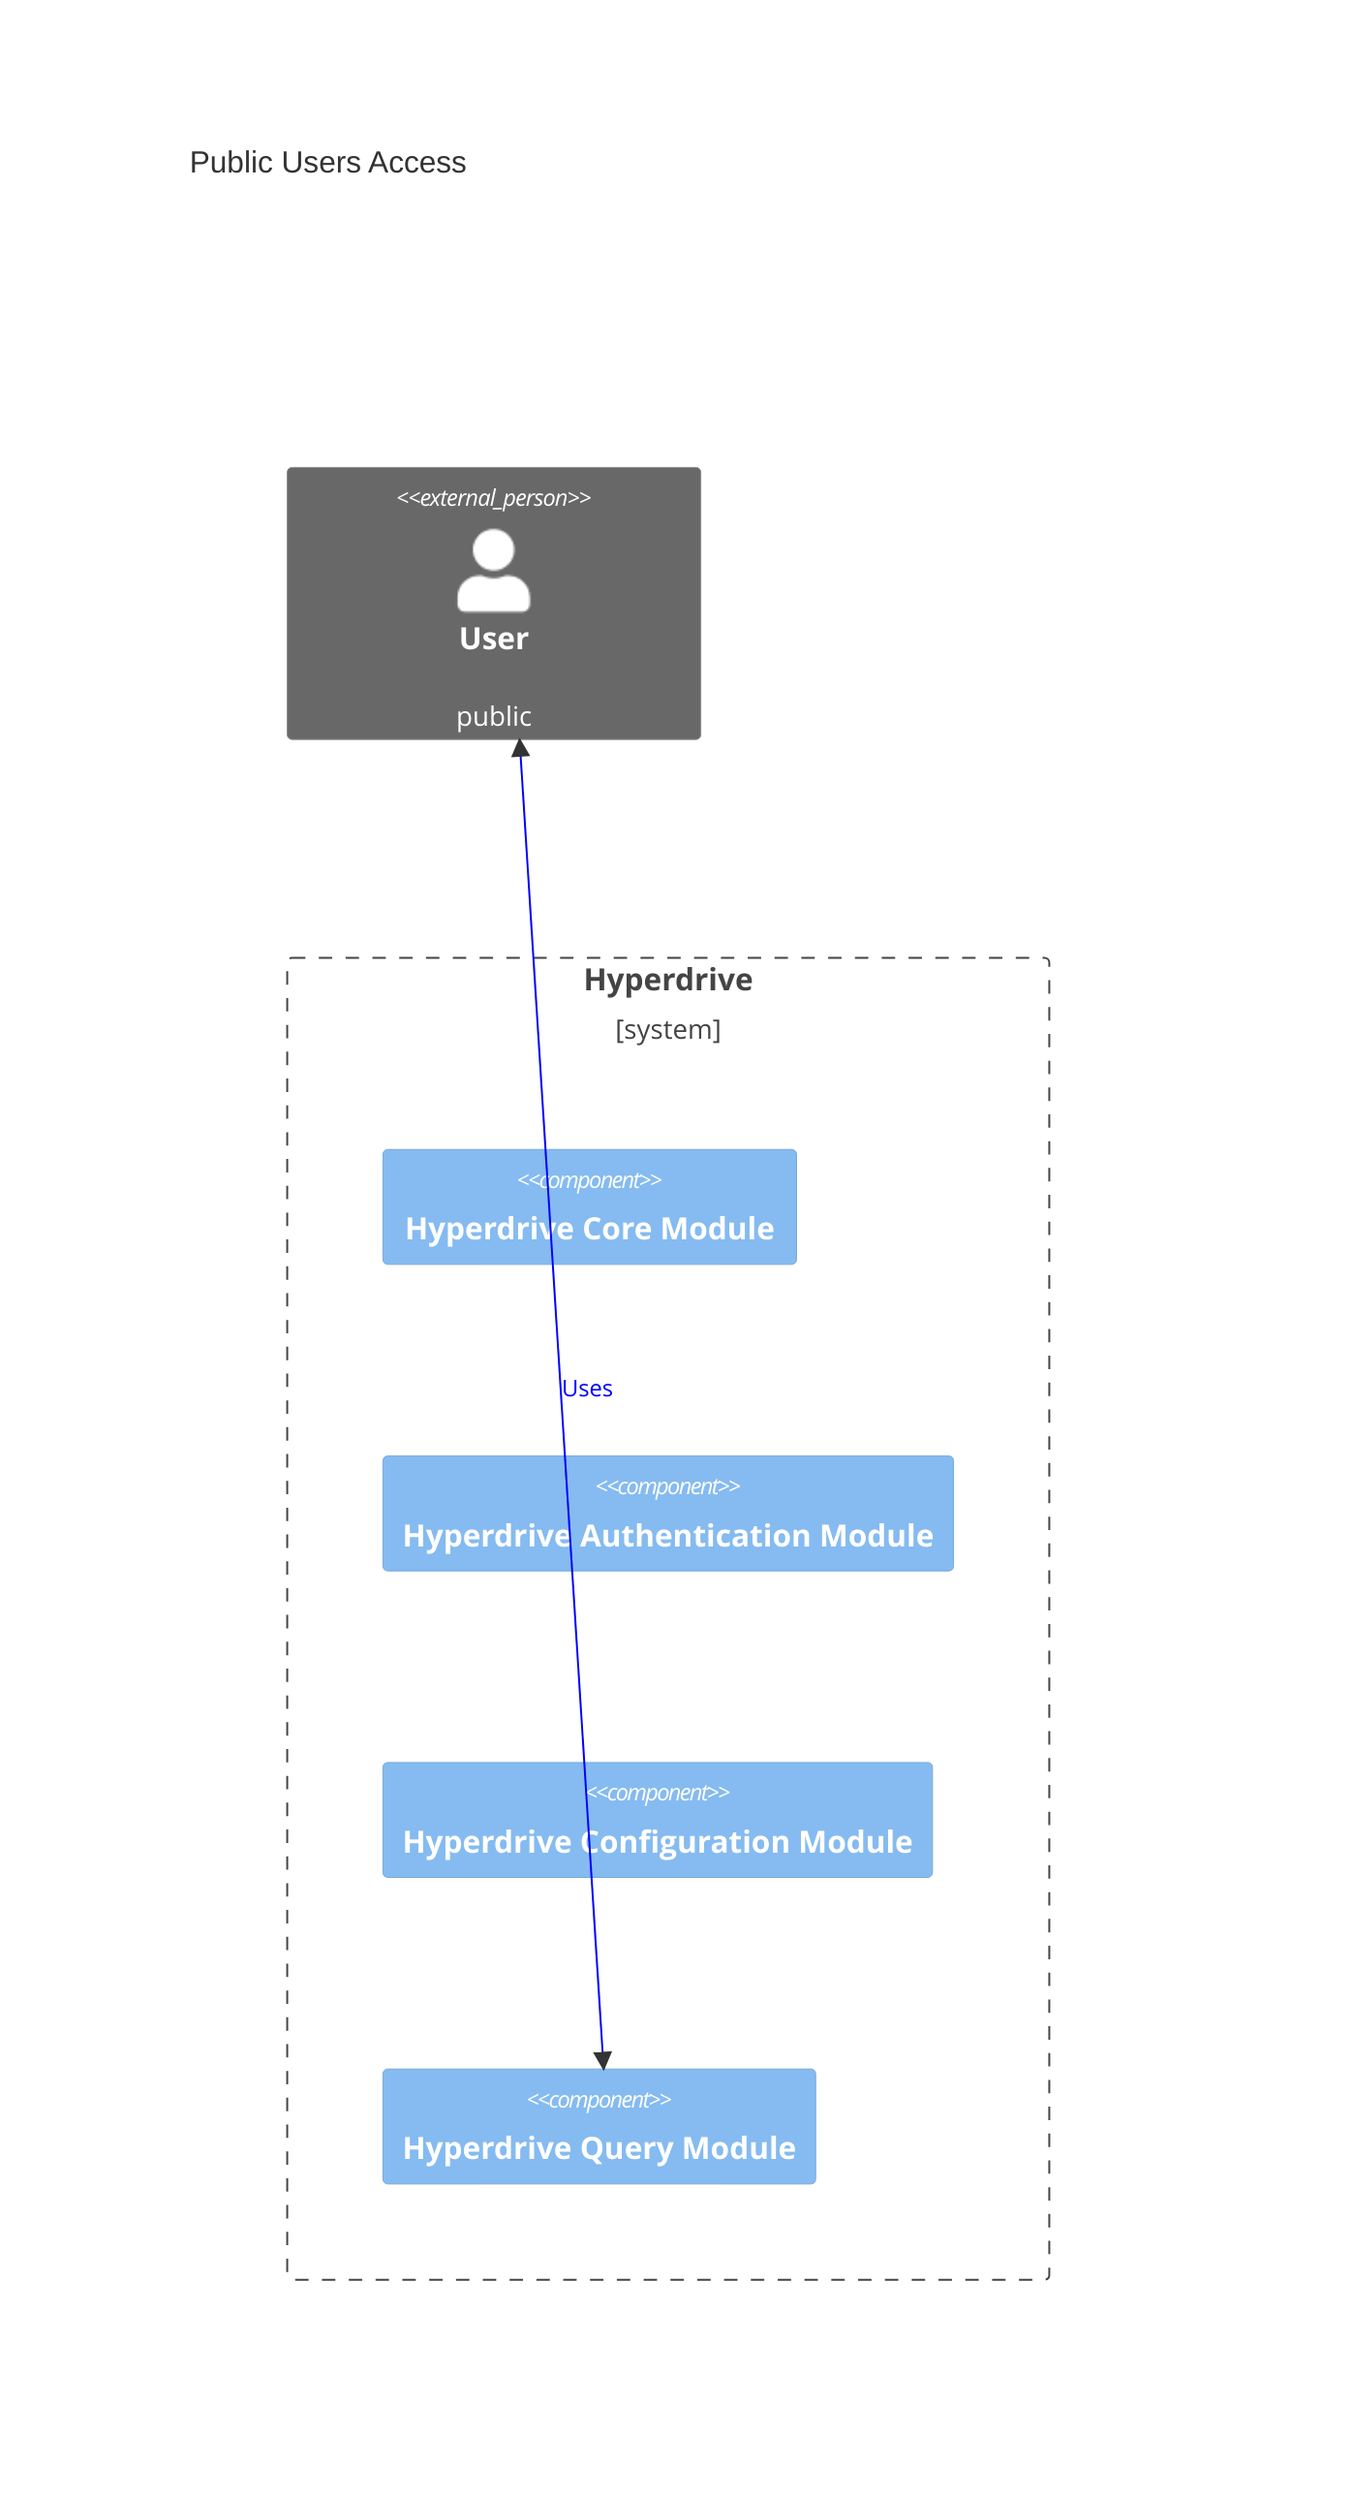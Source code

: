 C4Context
    %% @config(../mmd_config.json)
    title Public Users Access
    Boundary(c0, "Hyperdrive") {
        Component(h_core,Hyperdrive Core Module, "")
        Component(h_auth,Hyperdrive Authentication Module, "")
        Component(h_conf,Hyperdrive Configuration Module, "")
        Component(h_query,Hyperdrive Query Module, "")
    }

    Person_Ext(pu,"User","public")
    

    BiRel(pu, h_query, "Uses")
    UpdateRelStyle(pu, h_query, $textColor="blue", $lineColor="blue", $offsetY="-10")


    UpdateLayoutConfig($c4ShapeInRow="2", $c4BoundaryInRow="1")